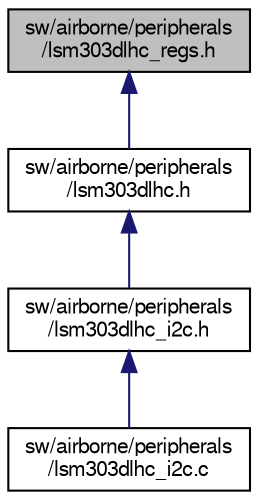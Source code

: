 digraph "sw/airborne/peripherals/lsm303dlhc_regs.h"
{
  edge [fontname="FreeSans",fontsize="10",labelfontname="FreeSans",labelfontsize="10"];
  node [fontname="FreeSans",fontsize="10",shape=record];
  Node1 [label="sw/airborne/peripherals\l/lsm303dlhc_regs.h",height=0.2,width=0.4,color="black", fillcolor="grey75", style="filled", fontcolor="black"];
  Node1 -> Node2 [dir="back",color="midnightblue",fontsize="10",style="solid",fontname="FreeSans"];
  Node2 [label="sw/airborne/peripherals\l/lsm303dlhc.h",height=0.2,width=0.4,color="black", fillcolor="white", style="filled",URL="$lsm303dlhc_8h.html",tooltip="Driver for ST LSM303DLHC 3D accelerometer and magnetometer. "];
  Node2 -> Node3 [dir="back",color="midnightblue",fontsize="10",style="solid",fontname="FreeSans"];
  Node3 [label="sw/airborne/peripherals\l/lsm303dlhc_i2c.h",height=0.2,width=0.4,color="black", fillcolor="white", style="filled",URL="$lsm303dlhc__i2c_8h.html"];
  Node3 -> Node4 [dir="back",color="midnightblue",fontsize="10",style="solid",fontname="FreeSans"];
  Node4 [label="sw/airborne/peripherals\l/lsm303dlhc_i2c.c",height=0.2,width=0.4,color="black", fillcolor="white", style="filled",URL="$lsm303dlhc__i2c_8c.html",tooltip="Driver for ST LSM303DLHC 3D accelerometer and magnetometer. "];
}
